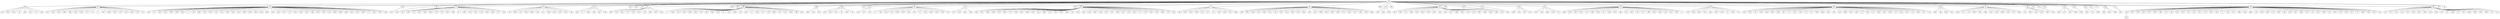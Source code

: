 graph G {
"178";
"191";
"396";
"88";
"225";
"350";
"311";
"135";
"341";
"448";
"208";
"9";
"391";
"226";
"7";
"66";
"249";
"24";
"182";
"301";
"331";
"188";
"94";
"106";
"224";
"351";
"358";
"394";
"339";
"399";
"50";
"132";
"470";
"123";
"424";
"28";
"300";
"298";
"367";
"89";
"131";
"412";
"200";
"257";
"153";
"222";
"78";
"205";
"82";
"149";
"333";
"141";
"138";
"231";
"217";
"158";
"201";
"56";
"228";
"449";
"345";
"245";
"209";
"417";
"377";
"169";
"32";
"179";
"139";
"317";
"282";
"458";
"262";
"133";
"491";
"253";
"202";
"114";
"43";
"472";
"229";
"218";
"18";
"211";
"455";
"232";
"214";
"328";
"411";
"23";
"100";
"237";
"383";
"97";
"364";
"393";
"416";
"19";
"302";
"194";
"198";
"401";
"8";
"439";
"421";
"260";
"407";
"349";
"241";
"387";
"79";
"471";
"156";
"432";
"294";
"388";
"461";
"442";
"322";
"1";
"33";
"366";
"487";
"248";
"52";
"177";
"90";
"186";
"426";
"480";
"63";
"6";
"285";
"382";
"3";
"266";
"452";
"493";
"406";
"233";
"496";
"436";
"318";
"386";
"357";
"65";
"203";
"360";
"115";
"482";
"263";
"429";
"274";
"238";
"22";
"338";
"30";
"165";
"185";
"112";
"239";
"295";
"220";
"196";
"180";
"181";
"433";
"408";
"275";
"310";
"46";
"287";
"72";
"39";
"41";
"361";
"378";
"250";
"113";
"271";
"327";
"98";
"374";
"451";
"164";
"243";
"189";
"466";
"462";
"101";
"163";
"213";
"25";
"223";
"356";
"457";
"160";
"76";
"299";
"365";
"184";
"434";
"48";
"323";
"144";
"463";
"75";
"309";
"353";
"20";
"497";
"236";
"244";
"161";
"128";
"479";
"143";
"441";
"344";
"210";
"284";
"454";
"103";
"174";
"71";
"355";
"438";
"435";
"120";
"423";
"195";
"172";
"293";
"469";
"330";
"277";
"221";
"370";
"21";
"392";
"291";
"402";
"348";
"488";
"375";
"276";
"70";
"362";
"51";
"376";
"5";
"437";
"37";
"118";
"422";
"476";
"380";
"498";
"259";
"324";
"27";
"379";
"460";
"265";
"314";
"122";
"167";
"352";
"431";
"289";
"199";
"62";
"13";
"145";
"335";
"155";
"110";
"40";
"93";
"227";
"325";
"64";
"347";
"42";
"117";
"108";
"176";
"35";
"105";
"389";
"494";
"474";
"478";
"321";
"206";
"404";
"47";
"255";
"381";
"258";
"235";
"495";
"83";
"288";
"368";
"187";
"281";
"304";
"219";
"385";
"104";
"267";
"272";
"296";
"413";
"418";
"410";
"125";
"107";
"95";
"119";
"467";
"286";
"38";
"405";
"319";
"166";
"124";
"150";
"484";
"485";
"69";
"140";
"343";
"359";
"60";
"354";
"430";
"306";
"49";
"303";
"192";
"216";
"395";
"492";
"445";
"61";
"96";
"86";
"230";
"67";
"337";
"320";
"173";
"151";
"34";
"31";
"489";
"154";
"175";
"102";
"242";
"477";
"475";
"363";
"171";
"251";
"12";
"4";
"427";
"453";
"336";
"278";
"444";
"136";
"215";
"428";
"234";
"340";
"129";
"92";
"246";
"81";
"17";
"26";
"400";
"142";
"84";
"130";
"240";
"14";
"16";
"247";
"372";
"464";
"342";
"116";
"146";
"91";
"440";
"315";
"147";
"403";
"159";
"483";
"170";
"307";
"207";
"36";
"499";
"261";
"456";
"481";
"465";
"157";
"425";
"415";
"292";
"420";
"68";
"384";
"373";
"283";
"59";
"419";
"390";
"264";
"269";
"127";
"74";
"409";
"450";
"15";
"490";
"10";
"279";
"53";
"197";
"371";
"193";
"111";
"254";
"134";
"121";
"44";
"137";
"316";
"447";
"73";
"346";
"334";
"468";
"312";
"414";
"45";
"305";
"486";
"297";
"326";
"0";
"183";
"126";
"55";
"162";
"308";
"190";
"313";
"473";
"273";
"168";
"148";
"252";
"29";
"204";
"77";
"11";
"109";
"446";
"80";
"332";
"212";
"99";
"398";
"85";
"58";
"57";
"443";
"280";
"329";
"397";
"2";
"369";
"459";
"268";
"290";
"256";
"54";
"270";
"152";
"87";
    "309" -- "199";
    "309" -- "325";
    "163" -- "284";
    "266" -- "170";
    "293" -- "112";
    "110" -- "134";
    "351" -- "439";
    "351" -- "113";
    "293" -- "467";
    "309" -- "69";
    "351" -- "308";
    "123" -- "383";
    "309" -- "350";
    "266" -- "109";
    "183" -- "217";
    "266" -- "398";
    "309" -- "164";
    "172" -- "96";
    "266" -- "4";
    "293" -- "223";
    "293" -- "454";
    "183" -- "252";
    "183" -- "31";
    "123" -- "291";
    "123" -- "202";
    "309" -- "239";
    "123" -- "238";
    "163" -- "427";
    "351" -- "320";
    "291" -- "395";
    "446" -- "212";
    "309" -- "475";
    "123" -- "58";
    "82" -- "162";
    "288" -- "37";
    "33" -- "312";
    "153" -- "275";
    "123" -- "127";
    "317" -- "447";
    "227" -- "23";
    "446" -- "40";
    "266" -- "102";
    "123" -- "110";
    "183" -- "250";
    "110" -- "412";
    "293" -- "359";
    "183" -- "406";
    "351" -- "477";
    "288" -- "75";
    "446" -- "400";
    "309" -- "118";
    "288" -- "280";
    "153" -- "366";
    "33" -- "51";
    "351" -- "263";
    "446" -- "59";
    "183" -- "125";
    "303" -- "131";
    "123" -- "342";
    "123" -- "394";
    "291" -- "143";
    "153" -- "139";
    "266" -- "175";
    "309" -- "38";
    "288" -- "483";
    "183" -- "50";
    "317" -- "393";
    "153" -- "336";
    "238" -- "222";
    "309" -- "315";
    "123" -- "446";
    "396" -- "20";
    "309" -- "62";
    "288" -- "180";
    "172" -- "290";
    "183" -- "421";
    "82" -- "78";
    "303" -- "416";
    "238" -- "233";
    "370" -- "182";
    "446" -- "115";
    "110" -- "455";
    "309" -- "415";
    "266" -- "231";
    "440" -- "74";
    "378" -- "121";
    "145" -- "120";
    "123" -- "227";
    "351" -- "130";
    "291" -- "274";
    "288" -- "414";
    "317" -- "148";
    "386" -- "337";
    "163" -- "136";
    "88" -- "41";
    "291" -- "482";
    "494" -- "11";
    "183" -- "388";
    "446" -- "499";
    "227" -- "262";
    "123" -- "82";
    "227" -- "68";
    "288" -- "48";
    "153" -- "194";
    "88" -- "316";
    "293" -- "459";
    "494" -- "101";
    "172" -- "253";
    "293" -- "230";
    "92" -- "106";
    "183" -- "13";
    "88" -- "234";
    "49" -- "261";
    "351" -- "1";
    "82" -- "61";
    "266" -- "44";
    "183" -- "377";
    "163" -- "235";
    "123" -- "45";
    "123" -- "370";
    "172" -- "213";
    "123" -- "89";
    "33" -- "151";
    "293" -- "389";
    "49" -- "236";
    "123" -- "145";
    "288" -- "450";
    "49" -- "85";
    "351" -- "405";
    "123" -- "287";
    "123" -- "292";
    "351" -- "297";
    "227" -- "2";
    "288" -- "70";
    "49" -- "189";
    "370" -- "493";
    "293" -- "346";
    "88" -- "165";
    "309" -- "17";
    "351" -- "409";
    "468" -- "487";
    "446" -- "185";
    "183" -- "401";
    "351" -- "329";
    "172" -- "201";
    "309" -- "104";
    "293" -- "425";
    "288" -- "368";
    "153" -- "353";
    "183" -- "29";
    "123" -- "192";
    "396" -- "387";
    "123" -- "183";
    "88" -- "237";
    "82" -- "203";
    "183" -- "56";
    "154" -- "133";
    "183" -- "67";
    "33" -- "281";
    "291" -- "210";
    "309" -- "272";
    "351" -- "452";
    "183" -- "216";
    "238" -- "16";
    "446" -- "108";
    "227" -- "64";
    "292" -- "489";
    "123" -- "410";
    "266" -- "158";
    "476" -- "124";
    "266" -- "286";
    "309" -- "221";
    "183" -- "267";
    "145" -- "107";
    "351" -- "418";
    "227" -- "354";
    "317" -- "150";
    "288" -- "307";
    "288" -- "313";
    "82" -- "444";
    "227" -- "305";
    "178" -- "245";
    "82" -- "254";
    "303" -- "441";
    "293" -- "472";
    "123" -- "154";
    "288" -- "498";
    "88" -- "137";
    "266" -- "229";
    "494" -- "204";
    "88" -- "347";
    "123" -- "362";
    "227" -- "491";
    "92" -- "296";
    "183" -- "46";
    "351" -- "348";
    "49" -- "251";
    "351" -- "90";
    "227" -- "196";
    "123" -- "33";
    "293" -- "361";
    "351" -- "240";
    "25" -- "140";
    "446" -- "60";
    "446" -- "422";
    "293" -- "111";
    "25" -- "63";
    "293" -- "209";
    "494" -- "434";
    "351" -- "256";
    "123" -- "266";
    "494" -- "364";
    "183" -- "258";
    "183" -- "330";
    "227" -- "166";
    "293" -- "462";
    "309" -- "488";
    "351" -- "304";
    "238" -- "55";
    "82" -- "363";
    "33" -- "435";
    "172" -- "277";
    "183" -- "141";
    "163" -- "479";
    "183" -- "437";
    "227" -- "497";
    "288" -- "81";
    "33" -- "300";
    "351" -- "36";
    "183" -- "417";
    "163" -- "466";
    "309" -- "339";
    "123" -- "351";
    "266" -- "461";
    "266" -- "91";
    "88" -- "5";
    "303" -- "190";
    "266" -- "278";
    "163" -- "424";
    "494" -- "0";
    "446" -- "211";
    "291" -- "160";
    "227" -- "457";
    "351" -- "301";
    "153" -- "381";
    "183" -- "76";
    "163" -- "9";
    "88" -- "496";
    "446" -- "28";
    "123" -- "242";
    "309" -- "332";
    "123" -- "25";
    "288" -- "474";
    "351" -- "403";
    "351" -- "26";
    "49" -- "99";
    "342" -- "282";
    "183" -- "367";
    "309" -- "484";
    "88" -- "480";
    "288" -- "340";
    "163" -- "157";
    "266" -- "79";
    "351" -- "345";
    "351" -- "198";
    "288" -- "294";
    "49" -- "384";
    "309" -- "385";
    "163" -- "47";
    "378" -- "161";
    "351" -- "495";
    "288" -- "12";
    "123" -- "80";
    "309" -- "453";
    "88" -- "306";
    "309" -- "298";
    "183" -- "331";
    "153" -- "18";
    "49" -- "445";
    "288" -- "95";
    "123" -- "303";
    "446" -- "492";
    "227" -- "429";
    "82" -- "103";
    "410" -- "464";
    "468" -- "338";
    "123" -- "468";
    "183" -- "208";
    "288" -- "54";
    "396" -- "14";
    "378" -- "473";
    "153" -- "168";
    "123" -- "156";
    "49" -- "448";
    "153" -- "260";
    "123" -- "378";
    "351" -- "269";
    "266" -- "397";
    "351" -- "247";
    "172" -- "232";
    "123" -- "88";
    "309" -- "214";
    "227" -- "243";
    "123" -- "476";
    "266" -- "149";
    "309" -- "375";
    "291" -- "283";
    "92" -- "98";
    "183" -- "460";
    "183" -- "178";
    "351" -- "24";
    "49" -- "72";
    "288" -- "430";
    "145" -- "147";
    "238" -- "65";
    "88" -- "311";
    "291" -- "485";
    "293" -- "171";
    "82" -- "52";
    "288" -- "200";
    "309" -- "285";
    "153" -- "39";
    "309" -- "219";
    "123" -- "248";
    "153" -- "119";
    "291" -- "326";
    "351" -- "244";
    "153" -- "335";
    "123" -- "440";
    "410" -- "206";
    "446" -- "19";
    "288" -- "43";
    "123" -- "163";
    "288" -- "174";
    "309" -- "391";
    "291" -- "97";
    "183" -- "135";
    "351" -- "191";
    "291" -- "341";
    "293" -- "228";
    "351" -- "77";
    "293" -- "451";
    "92" -- "177";
    "183" -- "471";
    "88" -- "126";
    "123" -- "92";
    "351" -- "319";
    "293" -- "181";
    "227" -- "138";
    "123" -- "288";
    "410" -- "86";
    "291" -- "167";
    "293" -- "463";
    "396" -- "114";
    "351" -- "456";
    "33" -- "420";
    "293" -- "268";
    "291" -- "142";
    "351" -- "443";
    "291" -- "419";
    "494" -- "376";
    "153" -- "27";
    "494" -- "279";
    "49" -- "6";
    "153" -- "246";
    "123" -- "396";
    "351" -- "132";
    "172" -- "84";
    "88" -- "71";
    "440" -- "323";
    "88" -- "371";
    "396" -- "432";
    "123" -- "309";
    "351" -- "193";
    "153" -- "66";
    "33" -- "411";
    "288" -- "270";
    "494" -- "407";
    "163" -- "176";
    "309" -- "273";
    "123" -- "317";
    "394" -- "225";
    "288" -- "380";
    "153" -- "195";
    "183" -- "321";
    "183" -- "8";
    "309" -- "379";
    "227" -- "428";
    "183" -- "83";
    "446" -- "207";
    "351" -- "146";
    "291" -- "349";
    "183" -- "302";
    "88" -- "224";
    "266" -- "490";
    "309" -- "486";
    "227" -- "436";
    "288" -- "155";
    "82" -- "449";
    "45" -- "187";
    "288" -- "57";
    "33" -- "152";
    "227" -- "42";
    "110" -- "73";
    "324" -- "105";
    "303" -- "357";
    "266" -- "53";
    "89" -- "116";
    "183" -- "352";
    "25" -- "413";
    "446" -- "365";
    "123" -- "293";
    "123" -- "469";
    "494" -- "179";
    "386" -- "314";
    "123" -- "494";
    "172" -- "117";
    "468" -- "328";
    "446" -- "433";
    "227" -- "374";
    "266" -- "458";
    "123" -- "49";
    "183" -- "442";
    "288" -- "322";
    "123" -- "392";
    "172" -- "129";
    "153" -- "10";
    "351" -- "186";
    "183" -- "184";
    "351" -- "355";
    "82" -- "215";
    "309" -- "310";
    "238" -- "481";
    "266" -- "7";
    "183" -- "399";
    "291" -- "465";
    "266" -- "431";
    "291" -- "173";
    "291" -- "249";
    "266" -- "21";
    "309" -- "404";
    "82" -- "408";
    "309" -- "30";
    "293" -- "169";
    "163" -- "94";
    "309" -- "128";
    "163" -- "343";
    "446" -- "35";
    "110" -- "426";
    "88" -- "295";
    "396" -- "264";
    "317" -- "344";
    "291" -- "241";
    "351" -- "271";
    "153" -- "289";
    "288" -- "265";
    "317" -- "3";
    "88" -- "87";
    "446" -- "93";
    "293" -- "218";
    "288" -- "15";
    "49" -- "369";
    "33" -- "34";
    "396" -- "255";
    "25" -- "478";
    "288" -- "276";
    "227" -- "373";
    "183" -- "390";
    "386" -- "360";
    "163" -- "32";
    "351" -- "423";
    "183" -- "334";
    "183" -- "205";
    "183" -- "188";
    "123" -- "382";
    "410" -- "197";
    "293" -- "122";
    "183" -- "299";
    "288" -- "100";
    "227" -- "22";
    "266" -- "318";
    "227" -- "358";
    "123" -- "144";
    "351" -- "159";
    "145" -- "438";
    "123" -- "172";
    "396" -- "402";
    "288" -- "470";
    "123" -- "386";
    "309" -- "372";
    "123" -- "324";
    "370" -- "333";
    "183" -- "226";
    "446" -- "259";
    "172" -- "220";
    "183" -- "356";
    "123" -- "153";
    "446" -- "257";
    "266" -- "327";
}
